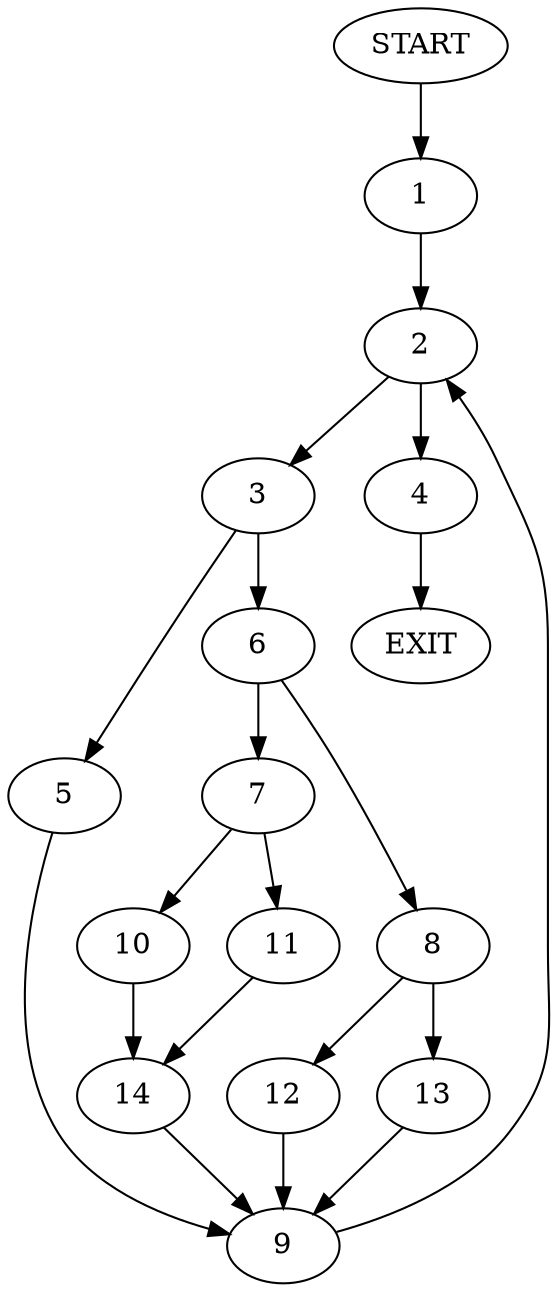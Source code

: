 digraph {
0 [label="START"]
15 [label="EXIT"]
0 -> 1
1 -> 2
2 -> 3
2 -> 4
4 -> 15
3 -> 5
3 -> 6
6 -> 7
6 -> 8
5 -> 9
7 -> 10
7 -> 11
8 -> 12
8 -> 13
13 -> 9
12 -> 9
9 -> 2
11 -> 14
10 -> 14
14 -> 9
}
